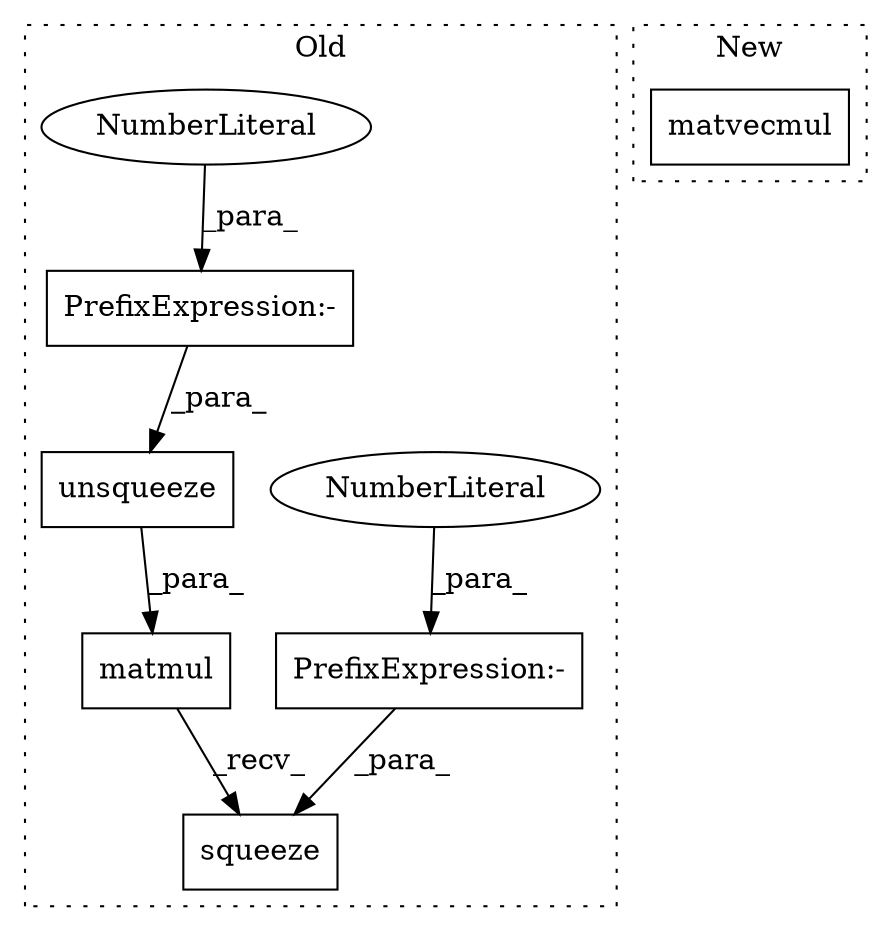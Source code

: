 digraph G {
subgraph cluster0 {
1 [label="unsqueeze" a="32" s="8968,8980" l="10,1" shape="box"];
3 [label="squeeze" a="32" s="8983,8993" l="8,1" shape="box"];
4 [label="matmul" a="32" s="8955,8981" l="7,1" shape="box"];
5 [label="PrefixExpression:-" a="38" s="8991" l="1" shape="box"];
6 [label="NumberLiteral" a="34" s="8992" l="1" shape="ellipse"];
7 [label="PrefixExpression:-" a="38" s="8978" l="1" shape="box"];
8 [label="NumberLiteral" a="34" s="8979" l="1" shape="ellipse"];
label = "Old";
style="dotted";
}
subgraph cluster1 {
2 [label="matvecmul" a="32" s="9000,9025" l="10,1" shape="box"];
label = "New";
style="dotted";
}
1 -> 4 [label="_para_"];
4 -> 3 [label="_recv_"];
5 -> 3 [label="_para_"];
6 -> 5 [label="_para_"];
7 -> 1 [label="_para_"];
8 -> 7 [label="_para_"];
}